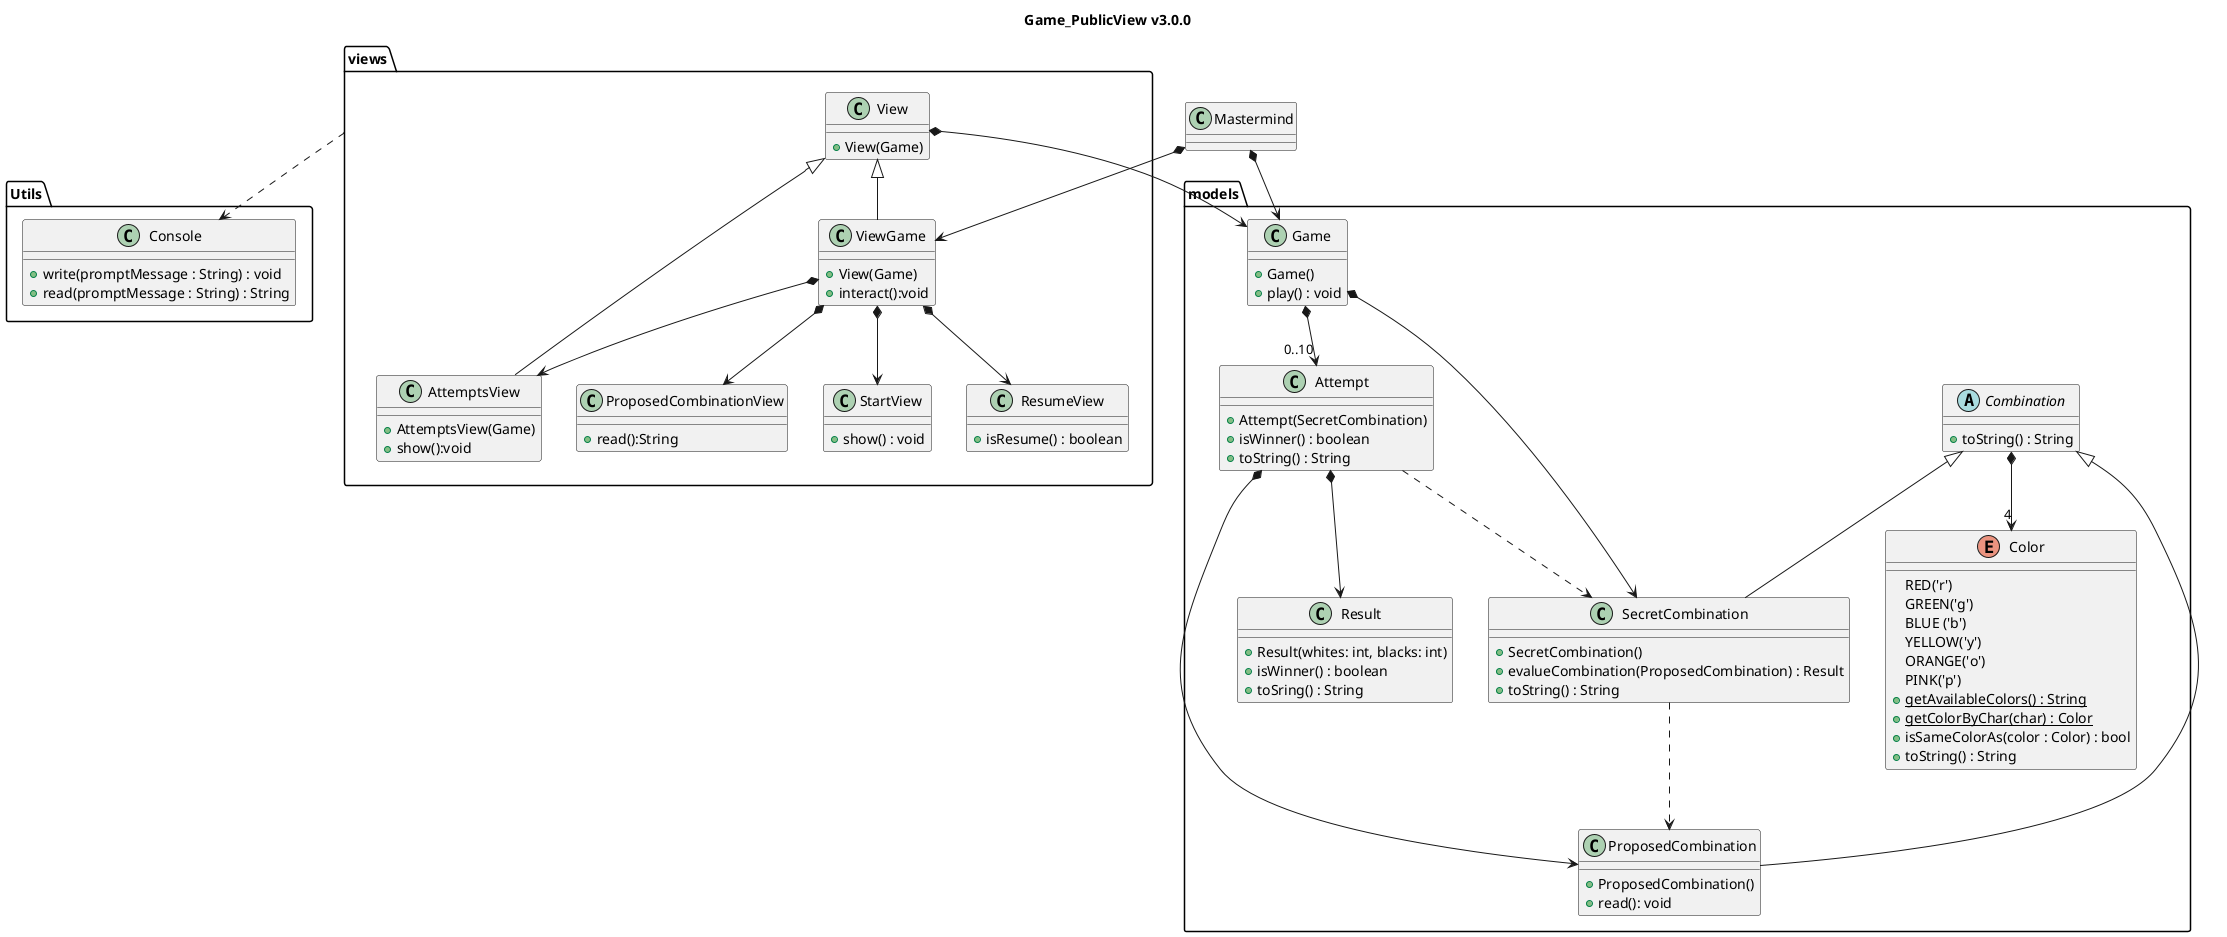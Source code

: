 @startuml Game_PublicView_v3_0_0

title Game_PublicView v3.0.0

class Mastermind{
	
	}
package models{

	
	class Game {
	    +Game()
	    +play() : void
	}
	
	
	class Attempt{
	    +Attempt(SecretCombination)
	    +isWinner() : boolean
	    +toString() : String
	}
	
	
	class Result{
	    +Result(whites: int, blacks: int)
	    +isWinner() : boolean
	    +toSring() : String
	}
	
	enum Color{
	    RED('r')
	    GREEN('g')
	    BLUE ('b')
	    YELLOW('y')
	    ORANGE('o')
	    PINK('p')
	    +{static} getAvailableColors() : String
	    +{static} getColorByChar(char) : Color
	    +isSameColorAs(color : Color) : bool
	    +toString() : String
	}
	
	abstract class Combination{
	    +toString() : String
	}
	
	class SecretCombination{
	    +SecretCombination()
	    +evalueCombination(ProposedCombination) : Result
	    +toString() : String
	}
	
	class ProposedCombination{
	    +ProposedCombination()
	    +read(): void
	}

}

package Utils{
	class Console{
	    +write(promptMessage : String) : void
	    +read(promptMessage : String) : String
	}
}

package views{
	class View{
		+View(Game)
	}
	
	class ViewGame{
		+View(Game)
		+interact():void
	}
	
	class StartView{
		+show() : void
	}
	
	class ResumeView{
		+isResume() : boolean
	}
	
	class AttemptsView{
		+AttemptsView(Game)
		+show():void
	}
	
	class ProposedCombinationView{
		+read():String
	}

}

Mastermind *--> Game
Mastermind *--> ViewGame
View <|-- ViewGame
View <|-- AttemptsView
View*--> Game 
ViewGame *--> StartView
ViewGame *--> ResumeView 
ViewGame *--> AttemptsView 
ViewGame *--> ProposedCombinationView 

Game *--> SecretCombination
Game *--> "0..10" Attempt

Combination ^-- SecretCombination
Combination ^-- ProposedCombination
Combination *--> "4" Color
SecretCombination..>ProposedCombination
Attempt *--> ProposedCombination
Attempt *--> Result
Attempt ..> SecretCombination

views ..> Console


@enduml
